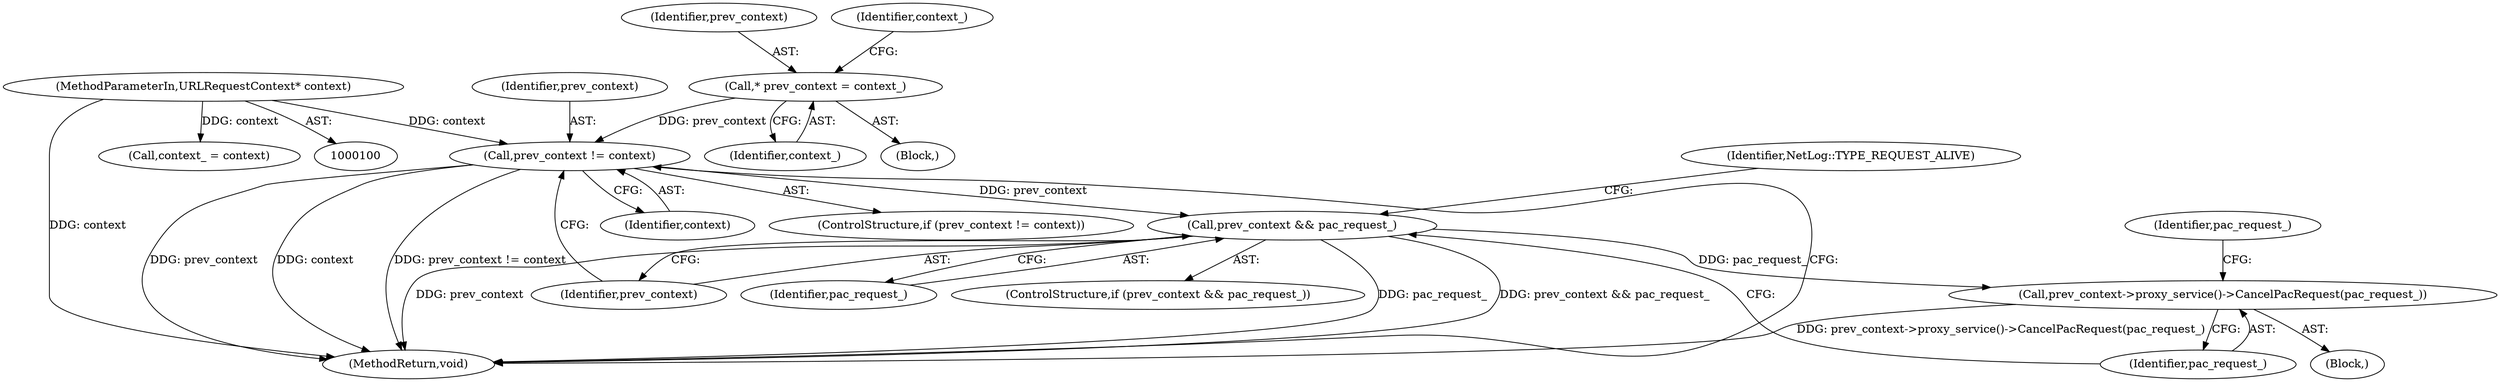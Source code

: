 digraph "0_Chrome_ca8cc70b2de822b939f87effc7c2b83bac280a44_6@pointer" {
"1000111" [label="(Call,prev_context != context)"];
"1000104" [label="(Call,* prev_context = context_)"];
"1000101" [label="(MethodParameterIn,URLRequestContext* context)"];
"1000116" [label="(Call,prev_context && pac_request_)"];
"1000120" [label="(Call,prev_context->proxy_service()->CancelPacRequest(pac_request_))"];
"1000118" [label="(Identifier,pac_request_)"];
"1000111" [label="(Call,prev_context != context)"];
"1000113" [label="(Identifier,context)"];
"1000119" [label="(Block,)"];
"1000106" [label="(Identifier,context_)"];
"1000105" [label="(Identifier,prev_context)"];
"1000120" [label="(Call,prev_context->proxy_service()->CancelPacRequest(pac_request_))"];
"1000108" [label="(Identifier,context_)"];
"1000115" [label="(ControlStructure,if (prev_context && pac_request_))"];
"1000140" [label="(MethodReturn,void)"];
"1000104" [label="(Call,* prev_context = context_)"];
"1000102" [label="(Block,)"];
"1000126" [label="(Identifier,NetLog::TYPE_REQUEST_ALIVE)"];
"1000117" [label="(Identifier,prev_context)"];
"1000110" [label="(ControlStructure,if (prev_context != context))"];
"1000123" [label="(Identifier,pac_request_)"];
"1000116" [label="(Call,prev_context && pac_request_)"];
"1000107" [label="(Call,context_ = context)"];
"1000112" [label="(Identifier,prev_context)"];
"1000121" [label="(Identifier,pac_request_)"];
"1000101" [label="(MethodParameterIn,URLRequestContext* context)"];
"1000111" -> "1000110"  [label="AST: "];
"1000111" -> "1000113"  [label="CFG: "];
"1000112" -> "1000111"  [label="AST: "];
"1000113" -> "1000111"  [label="AST: "];
"1000117" -> "1000111"  [label="CFG: "];
"1000140" -> "1000111"  [label="CFG: "];
"1000111" -> "1000140"  [label="DDG: prev_context"];
"1000111" -> "1000140"  [label="DDG: context"];
"1000111" -> "1000140"  [label="DDG: prev_context != context"];
"1000104" -> "1000111"  [label="DDG: prev_context"];
"1000101" -> "1000111"  [label="DDG: context"];
"1000111" -> "1000116"  [label="DDG: prev_context"];
"1000104" -> "1000102"  [label="AST: "];
"1000104" -> "1000106"  [label="CFG: "];
"1000105" -> "1000104"  [label="AST: "];
"1000106" -> "1000104"  [label="AST: "];
"1000108" -> "1000104"  [label="CFG: "];
"1000101" -> "1000100"  [label="AST: "];
"1000101" -> "1000140"  [label="DDG: context"];
"1000101" -> "1000107"  [label="DDG: context"];
"1000116" -> "1000115"  [label="AST: "];
"1000116" -> "1000117"  [label="CFG: "];
"1000116" -> "1000118"  [label="CFG: "];
"1000117" -> "1000116"  [label="AST: "];
"1000118" -> "1000116"  [label="AST: "];
"1000121" -> "1000116"  [label="CFG: "];
"1000126" -> "1000116"  [label="CFG: "];
"1000116" -> "1000140"  [label="DDG: prev_context"];
"1000116" -> "1000140"  [label="DDG: pac_request_"];
"1000116" -> "1000140"  [label="DDG: prev_context && pac_request_"];
"1000116" -> "1000120"  [label="DDG: pac_request_"];
"1000120" -> "1000119"  [label="AST: "];
"1000120" -> "1000121"  [label="CFG: "];
"1000121" -> "1000120"  [label="AST: "];
"1000123" -> "1000120"  [label="CFG: "];
"1000120" -> "1000140"  [label="DDG: prev_context->proxy_service()->CancelPacRequest(pac_request_)"];
}
